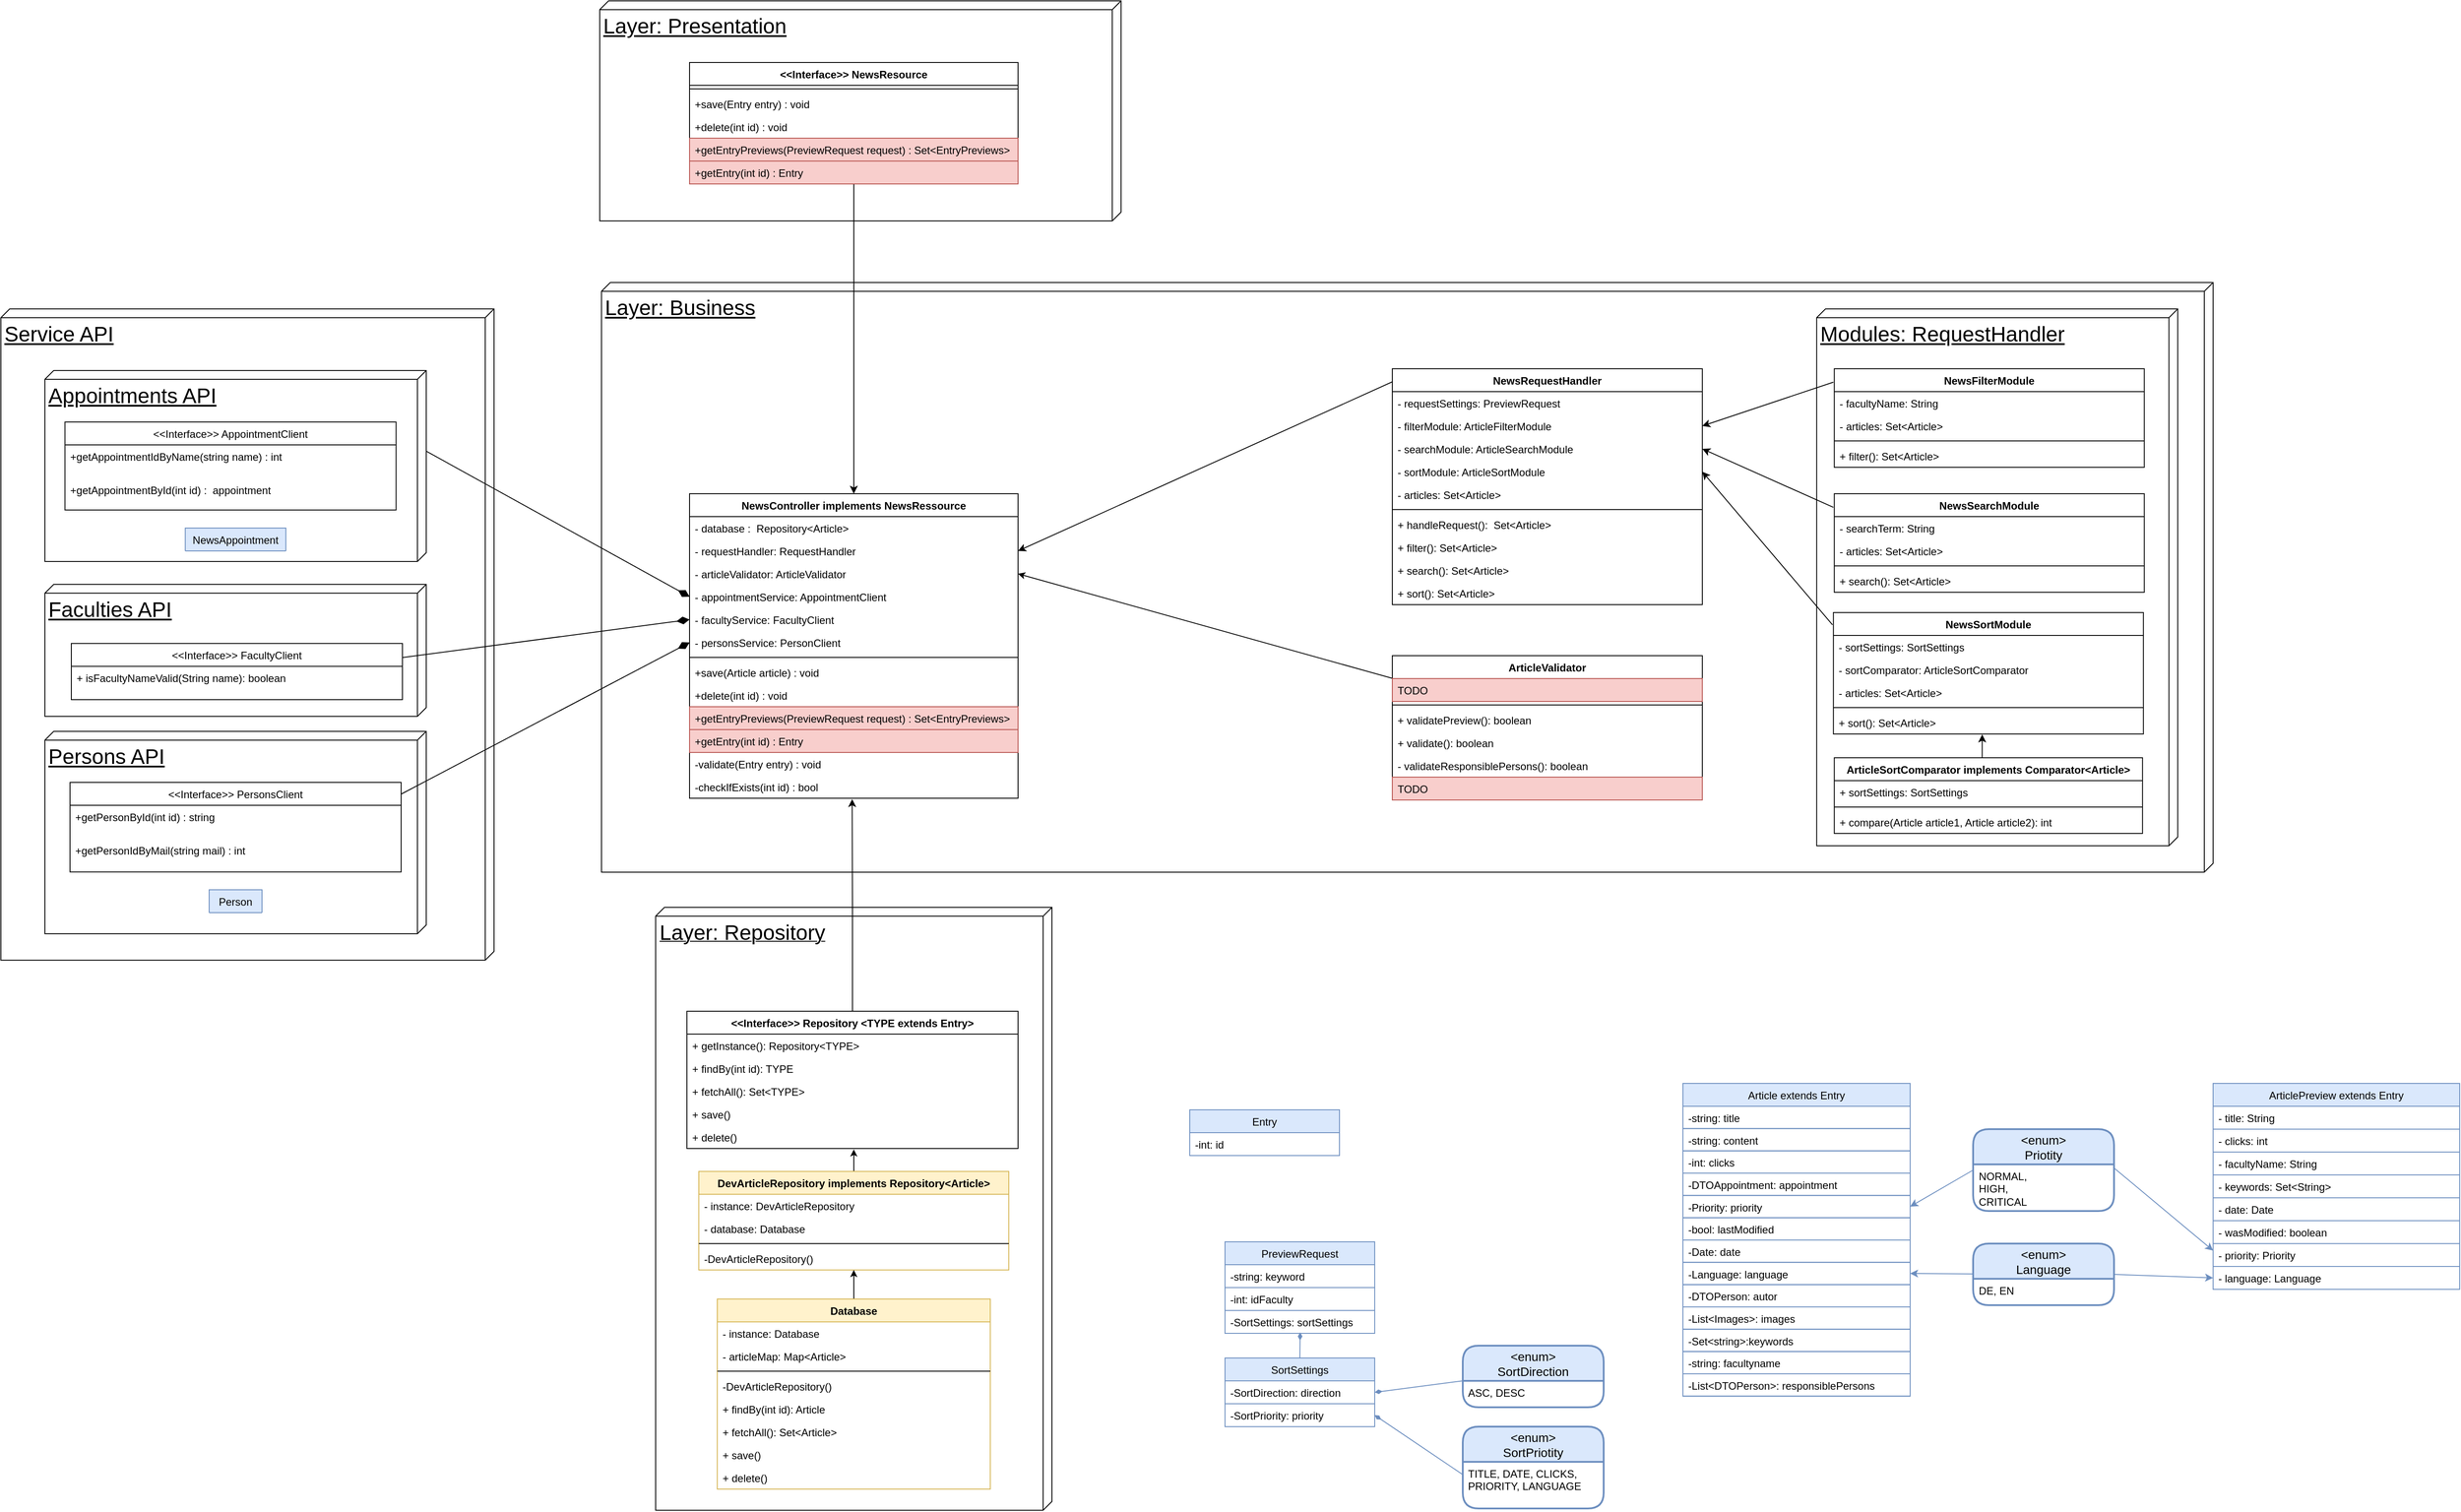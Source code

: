 <mxfile version="16.6.6" type="device"><diagram id="4ZTBU8Xy4oPqbYIfTG9_" name="Page-1"><mxGraphModel dx="3015" dy="2449" grid="1" gridSize="10" guides="1" tooltips="1" connect="1" arrows="1" fold="1" page="1" pageScale="1" pageWidth="827" pageHeight="1169" math="0" shadow="0"><root><mxCell id="0"/><mxCell id="1" parent="0"/><mxCell id="EDsBQn2kOR5PVdy3JiQ8-169" value="Service API" style="verticalAlign=top;align=left;spacingTop=8;spacingLeft=2;spacingRight=12;shape=cube;size=10;direction=south;fontStyle=4;html=1;fontSize=24;" parent="1" vertex="1"><mxGeometry x="-440" y="-300" width="560" height="740" as="geometry"/></mxCell><mxCell id="1_0QAsJrFnqsV4FdA4kH-129" value="Layer: Presentation" style="verticalAlign=top;align=left;spacingTop=8;spacingLeft=2;spacingRight=12;shape=cube;size=10;direction=south;fontStyle=4;html=1;fontSize=24;" parent="1" vertex="1"><mxGeometry x="240" y="-650" width="592" height="250" as="geometry"/></mxCell><mxCell id="1_0QAsJrFnqsV4FdA4kH-68" value="Layer: Business" style="verticalAlign=top;align=left;spacingTop=8;spacingLeft=2;spacingRight=12;shape=cube;size=10;direction=south;fontStyle=4;html=1;fontSize=24;" parent="1" vertex="1"><mxGeometry x="242" y="-330" width="1830" height="670" as="geometry"/></mxCell><mxCell id="1_0QAsJrFnqsV4FdA4kH-34" value="&lt;font style=&quot;font-size: 24px&quot;&gt;Layer: Repository&lt;/font&gt;" style="verticalAlign=top;align=left;spacingTop=8;spacingLeft=2;spacingRight=12;shape=cube;size=10;direction=south;fontStyle=4;html=1;" parent="1" vertex="1"><mxGeometry x="303.5" y="380" width="450" height="685" as="geometry"/></mxCell><mxCell id="EDsBQn2kOR5PVdy3JiQ8-28" style="edgeStyle=orthogonalEdgeStyle;rounded=0;orthogonalLoop=1;jettySize=auto;html=1;exitX=0.5;exitY=0;exitDx=0;exitDy=0;entryX=0.495;entryY=1.038;entryDx=0;entryDy=0;entryPerimeter=0;" parent="1" source="1_0QAsJrFnqsV4FdA4kH-2" target="1_0QAsJrFnqsV4FdA4kH-41" edge="1"><mxGeometry relative="1" as="geometry"/></mxCell><mxCell id="1_0QAsJrFnqsV4FdA4kH-2" value="&lt;&lt;Interface&gt;&gt; Repository &lt;TYPE extends Entry&gt;" style="swimlane;fontStyle=1;childLayout=stackLayout;horizontal=1;startSize=26;fillColor=none;horizontalStack=0;resizeParent=1;resizeParentMax=0;resizeLast=0;collapsible=1;marginBottom=0;" parent="1" vertex="1"><mxGeometry x="339" y="498" width="376" height="156" as="geometry"/></mxCell><mxCell id="1_0QAsJrFnqsV4FdA4kH-4" value="+ getInstance(): Repository&lt;TYPE&gt;" style="text;strokeColor=none;fillColor=none;align=left;verticalAlign=top;spacingLeft=4;spacingRight=4;overflow=hidden;rotatable=0;points=[[0,0.5],[1,0.5]];portConstraint=eastwest;" parent="1_0QAsJrFnqsV4FdA4kH-2" vertex="1"><mxGeometry y="26" width="376" height="26" as="geometry"/></mxCell><mxCell id="EDsBQn2kOR5PVdy3JiQ8-17" value="+ findBy(int id): TYPE" style="text;strokeColor=none;fillColor=none;align=left;verticalAlign=top;spacingLeft=4;spacingRight=4;overflow=hidden;rotatable=0;points=[[0,0.5],[1,0.5]];portConstraint=eastwest;" parent="1_0QAsJrFnqsV4FdA4kH-2" vertex="1"><mxGeometry y="52" width="376" height="26" as="geometry"/></mxCell><mxCell id="EDsBQn2kOR5PVdy3JiQ8-19" value="+ fetchAll(): Set&lt;TYPE&gt;" style="text;strokeColor=none;fillColor=none;align=left;verticalAlign=top;spacingLeft=4;spacingRight=4;overflow=hidden;rotatable=0;points=[[0,0.5],[1,0.5]];portConstraint=eastwest;" parent="1_0QAsJrFnqsV4FdA4kH-2" vertex="1"><mxGeometry y="78" width="376" height="26" as="geometry"/></mxCell><mxCell id="1_0QAsJrFnqsV4FdA4kH-9" value="+ save()" style="text;strokeColor=none;fillColor=none;align=left;verticalAlign=top;spacingLeft=4;spacingRight=4;overflow=hidden;rotatable=0;points=[[0,0.5],[1,0.5]];portConstraint=eastwest;" parent="1_0QAsJrFnqsV4FdA4kH-2" vertex="1"><mxGeometry y="104" width="376" height="26" as="geometry"/></mxCell><mxCell id="EDsBQn2kOR5PVdy3JiQ8-18" value="+ delete()" style="text;strokeColor=none;fillColor=none;align=left;verticalAlign=top;spacingLeft=4;spacingRight=4;overflow=hidden;rotatable=0;points=[[0,0.5],[1,0.5]];portConstraint=eastwest;" parent="1_0QAsJrFnqsV4FdA4kH-2" vertex="1"><mxGeometry y="130" width="376" height="26" as="geometry"/></mxCell><mxCell id="EDsBQn2kOR5PVdy3JiQ8-205" style="edgeStyle=none;rounded=0;orthogonalLoop=1;jettySize=auto;html=1;exitX=0.5;exitY=0;exitDx=0;exitDy=0;entryX=0.504;entryY=1.038;entryDx=0;entryDy=0;entryPerimeter=0;endArrow=classic;endFill=1;endSize=5;" parent="1" source="1_0QAsJrFnqsV4FdA4kH-10" target="EDsBQn2kOR5PVdy3JiQ8-18" edge="1"><mxGeometry relative="1" as="geometry"/></mxCell><mxCell id="1_0QAsJrFnqsV4FdA4kH-10" value="DevArticleRepository implements Repository&lt;Article&gt;" style="swimlane;fontStyle=1;align=center;verticalAlign=top;childLayout=stackLayout;horizontal=1;startSize=26;horizontalStack=0;resizeParent=1;resizeParentMax=0;resizeLast=0;collapsible=1;marginBottom=0;fillColor=#fff2cc;strokeColor=#d6b656;" parent="1" vertex="1"><mxGeometry x="352.5" y="680" width="352" height="112" as="geometry"><mxRectangle x="352.5" y="680" width="320" height="26" as="alternateBounds"/></mxGeometry></mxCell><mxCell id="1_0QAsJrFnqsV4FdA4kH-15" value="- instance: DevArticleRepository   " style="text;strokeColor=none;fillColor=none;align=left;verticalAlign=top;spacingLeft=4;spacingRight=4;overflow=hidden;rotatable=0;points=[[0,0.5],[1,0.5]];portConstraint=eastwest;" parent="1_0QAsJrFnqsV4FdA4kH-10" vertex="1"><mxGeometry y="26" width="352" height="26" as="geometry"/></mxCell><mxCell id="1_0QAsJrFnqsV4FdA4kH-11" value="- database: Database" style="text;strokeColor=none;fillColor=none;align=left;verticalAlign=top;spacingLeft=4;spacingRight=4;overflow=hidden;rotatable=0;points=[[0,0.5],[1,0.5]];portConstraint=eastwest;" parent="1_0QAsJrFnqsV4FdA4kH-10" vertex="1"><mxGeometry y="52" width="352" height="26" as="geometry"/></mxCell><mxCell id="1_0QAsJrFnqsV4FdA4kH-12" value="" style="line;strokeWidth=1;fillColor=none;align=left;verticalAlign=middle;spacingTop=-1;spacingLeft=3;spacingRight=3;rotatable=0;labelPosition=right;points=[];portConstraint=eastwest;" parent="1_0QAsJrFnqsV4FdA4kH-10" vertex="1"><mxGeometry y="78" width="352" height="8" as="geometry"/></mxCell><mxCell id="1_0QAsJrFnqsV4FdA4kH-13" value="-DevArticleRepository()" style="text;strokeColor=none;fillColor=none;align=left;verticalAlign=top;spacingLeft=4;spacingRight=4;overflow=hidden;rotatable=0;points=[[0,0.5],[1,0.5]];portConstraint=eastwest;" parent="1_0QAsJrFnqsV4FdA4kH-10" vertex="1"><mxGeometry y="86" width="352" height="26" as="geometry"/></mxCell><mxCell id="1_0QAsJrFnqsV4FdA4kH-30" value="NewsController implements NewsRessource" style="swimlane;fontStyle=1;align=center;verticalAlign=top;childLayout=stackLayout;horizontal=1;startSize=26;horizontalStack=0;resizeParent=1;resizeParentMax=0;resizeLast=0;collapsible=1;marginBottom=0;" parent="1" vertex="1"><mxGeometry x="342" y="-90" width="373" height="346" as="geometry"/></mxCell><mxCell id="1_0QAsJrFnqsV4FdA4kH-31" value="- database :  Repository&lt;Article&gt;" style="text;strokeColor=none;fillColor=none;align=left;verticalAlign=top;spacingLeft=4;spacingRight=4;overflow=hidden;rotatable=0;points=[[0,0.5],[1,0.5]];portConstraint=eastwest;" parent="1_0QAsJrFnqsV4FdA4kH-30" vertex="1"><mxGeometry y="26" width="373" height="26" as="geometry"/></mxCell><mxCell id="EDsBQn2kOR5PVdy3JiQ8-111" value="- requestHandler: RequestHandler" style="text;strokeColor=none;fillColor=none;align=left;verticalAlign=top;spacingLeft=4;spacingRight=4;overflow=hidden;rotatable=0;points=[[0,0.5],[1,0.5]];portConstraint=eastwest;" parent="1_0QAsJrFnqsV4FdA4kH-30" vertex="1"><mxGeometry y="52" width="373" height="26" as="geometry"/></mxCell><mxCell id="EDsBQn2kOR5PVdy3JiQ8-207" value="- articleValidator: ArticleValidator" style="text;strokeColor=none;fillColor=none;align=left;verticalAlign=top;spacingLeft=4;spacingRight=4;overflow=hidden;rotatable=0;points=[[0,0.5],[1,0.5]];portConstraint=eastwest;" parent="1_0QAsJrFnqsV4FdA4kH-30" vertex="1"><mxGeometry y="78" width="373" height="26" as="geometry"/></mxCell><mxCell id="3g1zCIiKMx2jjxi3jQQK-9" value="- appointmentService: AppointmentClient" style="text;strokeColor=none;fillColor=none;align=left;verticalAlign=top;spacingLeft=4;spacingRight=4;overflow=hidden;rotatable=0;points=[[0,0.5],[1,0.5]];portConstraint=eastwest;" parent="1_0QAsJrFnqsV4FdA4kH-30" vertex="1"><mxGeometry y="104" width="373" height="26" as="geometry"/></mxCell><mxCell id="1_0QAsJrFnqsV4FdA4kH-36" value="- facultyService: FacultyClient" style="text;strokeColor=none;fillColor=none;align=left;verticalAlign=top;spacingLeft=4;spacingRight=4;overflow=hidden;rotatable=0;points=[[0,0.5],[1,0.5]];portConstraint=eastwest;" parent="1_0QAsJrFnqsV4FdA4kH-30" vertex="1"><mxGeometry y="130" width="373" height="26" as="geometry"/></mxCell><mxCell id="1_0QAsJrFnqsV4FdA4kH-35" value="- personsService: PersonClient" style="text;strokeColor=none;fillColor=none;align=left;verticalAlign=top;spacingLeft=4;spacingRight=4;overflow=hidden;rotatable=0;points=[[0,0.5],[1,0.5]];portConstraint=eastwest;" parent="1_0QAsJrFnqsV4FdA4kH-30" vertex="1"><mxGeometry y="156" width="373" height="26" as="geometry"/></mxCell><mxCell id="1_0QAsJrFnqsV4FdA4kH-32" value="" style="line;strokeWidth=1;fillColor=none;align=left;verticalAlign=middle;spacingTop=-1;spacingLeft=3;spacingRight=3;rotatable=0;labelPosition=right;points=[];portConstraint=eastwest;" parent="1_0QAsJrFnqsV4FdA4kH-30" vertex="1"><mxGeometry y="182" width="373" height="8" as="geometry"/></mxCell><mxCell id="1_0QAsJrFnqsV4FdA4kH-33" value="+save(Article article) : void" style="text;strokeColor=none;fillColor=none;align=left;verticalAlign=top;spacingLeft=4;spacingRight=4;overflow=hidden;rotatable=0;points=[[0,0.5],[1,0.5]];portConstraint=eastwest;" parent="1_0QAsJrFnqsV4FdA4kH-30" vertex="1"><mxGeometry y="190" width="373" height="26" as="geometry"/></mxCell><mxCell id="1_0QAsJrFnqsV4FdA4kH-37" value="+delete(int id) : void" style="text;strokeColor=none;fillColor=none;align=left;verticalAlign=top;spacingLeft=4;spacingRight=4;overflow=hidden;rotatable=0;points=[[0,0.5],[1,0.5]];portConstraint=eastwest;" parent="1_0QAsJrFnqsV4FdA4kH-30" vertex="1"><mxGeometry y="216" width="373" height="26" as="geometry"/></mxCell><mxCell id="1_0QAsJrFnqsV4FdA4kH-38" value="+getEntryPreviews(PreviewRequest request) : Set&lt;EntryPreviews&gt;" style="text;strokeColor=#b85450;fillColor=#f8cecc;align=left;verticalAlign=top;spacingLeft=4;spacingRight=4;overflow=hidden;rotatable=0;points=[[0,0.5],[1,0.5]];portConstraint=eastwest;labelBackgroundColor=none;" parent="1_0QAsJrFnqsV4FdA4kH-30" vertex="1"><mxGeometry y="242" width="373" height="26" as="geometry"/></mxCell><mxCell id="1_0QAsJrFnqsV4FdA4kH-39" value="+getEntry(int id) : Entry" style="text;strokeColor=#b85450;fillColor=#f8cecc;align=left;verticalAlign=top;spacingLeft=4;spacingRight=4;overflow=hidden;rotatable=0;points=[[0,0.5],[1,0.5]];portConstraint=eastwest;labelBackgroundColor=none;" parent="1_0QAsJrFnqsV4FdA4kH-30" vertex="1"><mxGeometry y="268" width="373" height="26" as="geometry"/></mxCell><mxCell id="1_0QAsJrFnqsV4FdA4kH-40" value="-validate(Entry entry) : void" style="text;strokeColor=none;fillColor=none;align=left;verticalAlign=top;spacingLeft=4;spacingRight=4;overflow=hidden;rotatable=0;points=[[0,0.5],[1,0.5]];portConstraint=eastwest;" parent="1_0QAsJrFnqsV4FdA4kH-30" vertex="1"><mxGeometry y="294" width="373" height="26" as="geometry"/></mxCell><mxCell id="1_0QAsJrFnqsV4FdA4kH-41" value="-checkIfExists(int id) : bool" style="text;strokeColor=none;fillColor=none;align=left;verticalAlign=top;spacingLeft=4;spacingRight=4;overflow=hidden;rotatable=0;points=[[0,0.5],[1,0.5]];portConstraint=eastwest;" parent="1_0QAsJrFnqsV4FdA4kH-30" vertex="1"><mxGeometry y="320" width="373" height="26" as="geometry"/></mxCell><mxCell id="1_0QAsJrFnqsV4FdA4kH-130" style="edgeStyle=orthogonalEdgeStyle;rounded=0;orthogonalLoop=1;jettySize=auto;html=1;exitX=0.5;exitY=1;exitDx=0;exitDy=0;entryX=0.5;entryY=0;entryDx=0;entryDy=0;fontSize=12;" parent="1" source="1_0QAsJrFnqsV4FdA4kH-118" target="1_0QAsJrFnqsV4FdA4kH-30" edge="1"><mxGeometry relative="1" as="geometry"/></mxCell><mxCell id="1_0QAsJrFnqsV4FdA4kH-118" value="&lt;&lt;Interface&gt;&gt; NewsResource" style="swimlane;fontStyle=1;align=center;verticalAlign=top;childLayout=stackLayout;horizontal=1;startSize=26;horizontalStack=0;resizeParent=1;resizeParentMax=0;resizeLast=0;collapsible=1;marginBottom=0;" parent="1" vertex="1"><mxGeometry x="342" y="-580" width="373" height="138" as="geometry"/></mxCell><mxCell id="1_0QAsJrFnqsV4FdA4kH-122" value="" style="line;strokeWidth=1;fillColor=none;align=left;verticalAlign=middle;spacingTop=-1;spacingLeft=3;spacingRight=3;rotatable=0;labelPosition=right;points=[];portConstraint=eastwest;" parent="1_0QAsJrFnqsV4FdA4kH-118" vertex="1"><mxGeometry y="26" width="373" height="8" as="geometry"/></mxCell><mxCell id="1_0QAsJrFnqsV4FdA4kH-123" value="+save(Entry entry) : void" style="text;strokeColor=none;fillColor=none;align=left;verticalAlign=top;spacingLeft=4;spacingRight=4;overflow=hidden;rotatable=0;points=[[0,0.5],[1,0.5]];portConstraint=eastwest;" parent="1_0QAsJrFnqsV4FdA4kH-118" vertex="1"><mxGeometry y="34" width="373" height="26" as="geometry"/></mxCell><mxCell id="1_0QAsJrFnqsV4FdA4kH-124" value="+delete(int id) : void" style="text;strokeColor=none;fillColor=none;align=left;verticalAlign=top;spacingLeft=4;spacingRight=4;overflow=hidden;rotatable=0;points=[[0,0.5],[1,0.5]];portConstraint=eastwest;" parent="1_0QAsJrFnqsV4FdA4kH-118" vertex="1"><mxGeometry y="60" width="373" height="26" as="geometry"/></mxCell><mxCell id="1_0QAsJrFnqsV4FdA4kH-125" value="+getEntryPreviews(PreviewRequest request) : Set&lt;EntryPreviews&gt;" style="text;strokeColor=#b85450;fillColor=#f8cecc;align=left;verticalAlign=top;spacingLeft=4;spacingRight=4;overflow=hidden;rotatable=0;points=[[0,0.5],[1,0.5]];portConstraint=eastwest;" parent="1_0QAsJrFnqsV4FdA4kH-118" vertex="1"><mxGeometry y="86" width="373" height="26" as="geometry"/></mxCell><mxCell id="1_0QAsJrFnqsV4FdA4kH-126" value="+getEntry(int id) : Entry" style="text;strokeColor=#b85450;fillColor=#f8cecc;align=left;verticalAlign=top;spacingLeft=4;spacingRight=4;overflow=hidden;rotatable=0;points=[[0,0.5],[1,0.5]];portConstraint=eastwest;" parent="1_0QAsJrFnqsV4FdA4kH-118" vertex="1"><mxGeometry y="112" width="373" height="26" as="geometry"/></mxCell><mxCell id="EDsBQn2kOR5PVdy3JiQ8-204" style="edgeStyle=none;rounded=0;orthogonalLoop=1;jettySize=auto;html=1;exitX=0.5;exitY=0;exitDx=0;exitDy=0;endArrow=classic;endFill=1;endSize=5;" parent="1" source="EDsBQn2kOR5PVdy3JiQ8-2" target="1_0QAsJrFnqsV4FdA4kH-13" edge="1"><mxGeometry relative="1" as="geometry"/></mxCell><mxCell id="EDsBQn2kOR5PVdy3JiQ8-2" value="Database" style="swimlane;fontStyle=1;align=center;verticalAlign=top;childLayout=stackLayout;horizontal=1;startSize=26;horizontalStack=0;resizeParent=1;resizeParentMax=0;resizeLast=0;collapsible=1;marginBottom=0;fillColor=#fff2cc;strokeColor=#d6b656;" parent="1" vertex="1"><mxGeometry x="373.5" y="825" width="310" height="216" as="geometry"><mxRectangle x="373.5" y="825" width="80" height="26" as="alternateBounds"/></mxGeometry></mxCell><mxCell id="EDsBQn2kOR5PVdy3JiQ8-3" value="- instance: Database" style="text;strokeColor=none;fillColor=none;align=left;verticalAlign=top;spacingLeft=4;spacingRight=4;overflow=hidden;rotatable=0;points=[[0,0.5],[1,0.5]];portConstraint=eastwest;" parent="EDsBQn2kOR5PVdy3JiQ8-2" vertex="1"><mxGeometry y="26" width="310" height="26" as="geometry"/></mxCell><mxCell id="EDsBQn2kOR5PVdy3JiQ8-4" value="- articleMap: Map&lt;Article&gt;" style="text;strokeColor=none;fillColor=none;align=left;verticalAlign=top;spacingLeft=4;spacingRight=4;overflow=hidden;rotatable=0;points=[[0,0.5],[1,0.5]];portConstraint=eastwest;" parent="EDsBQn2kOR5PVdy3JiQ8-2" vertex="1"><mxGeometry y="52" width="310" height="26" as="geometry"/></mxCell><mxCell id="EDsBQn2kOR5PVdy3JiQ8-5" value="" style="line;strokeWidth=1;fillColor=none;align=left;verticalAlign=middle;spacingTop=-1;spacingLeft=3;spacingRight=3;rotatable=0;labelPosition=right;points=[];portConstraint=eastwest;" parent="EDsBQn2kOR5PVdy3JiQ8-2" vertex="1"><mxGeometry y="78" width="310" height="8" as="geometry"/></mxCell><mxCell id="EDsBQn2kOR5PVdy3JiQ8-9" value="-DevArticleRepository()" style="text;strokeColor=none;fillColor=none;align=left;verticalAlign=top;spacingLeft=4;spacingRight=4;overflow=hidden;rotatable=0;points=[[0,0.5],[1,0.5]];portConstraint=eastwest;" parent="EDsBQn2kOR5PVdy3JiQ8-2" vertex="1"><mxGeometry y="86" width="310" height="26" as="geometry"/></mxCell><mxCell id="EDsBQn2kOR5PVdy3JiQ8-11" value="+ findBy(int id): Article" style="text;strokeColor=none;fillColor=none;align=left;verticalAlign=top;spacingLeft=4;spacingRight=4;overflow=hidden;rotatable=0;points=[[0,0.5],[1,0.5]];portConstraint=eastwest;" parent="EDsBQn2kOR5PVdy3JiQ8-2" vertex="1"><mxGeometry y="112" width="310" height="26" as="geometry"/></mxCell><mxCell id="EDsBQn2kOR5PVdy3JiQ8-15" value="+ fetchAll(): Set&lt;Article&gt;" style="text;strokeColor=none;fillColor=none;align=left;verticalAlign=top;spacingLeft=4;spacingRight=4;overflow=hidden;rotatable=0;points=[[0,0.5],[1,0.5]];portConstraint=eastwest;" parent="EDsBQn2kOR5PVdy3JiQ8-2" vertex="1"><mxGeometry y="138" width="310" height="26" as="geometry"/></mxCell><mxCell id="EDsBQn2kOR5PVdy3JiQ8-6" value="+ save()" style="text;strokeColor=none;fillColor=none;align=left;verticalAlign=top;spacingLeft=4;spacingRight=4;overflow=hidden;rotatable=0;points=[[0,0.5],[1,0.5]];portConstraint=eastwest;" parent="EDsBQn2kOR5PVdy3JiQ8-2" vertex="1"><mxGeometry y="164" width="310" height="26" as="geometry"/></mxCell><mxCell id="EDsBQn2kOR5PVdy3JiQ8-10" value="+ delete()" style="text;strokeColor=none;fillColor=none;align=left;verticalAlign=top;spacingLeft=4;spacingRight=4;overflow=hidden;rotatable=0;points=[[0,0.5],[1,0.5]];portConstraint=eastwest;" parent="EDsBQn2kOR5PVdy3JiQ8-2" vertex="1"><mxGeometry y="190" width="310" height="26" as="geometry"/></mxCell><mxCell id="EDsBQn2kOR5PVdy3JiQ8-30" value="Modules: RequestHandler" style="verticalAlign=top;align=left;spacingTop=8;spacingLeft=2;spacingRight=12;shape=cube;size=10;direction=south;fontStyle=4;html=1;fontSize=24;" parent="1" vertex="1"><mxGeometry x="1621.86" y="-300" width="410" height="610" as="geometry"/></mxCell><mxCell id="EDsBQn2kOR5PVdy3JiQ8-37" value="Entry" style="swimlane;fontStyle=0;childLayout=stackLayout;horizontal=1;startSize=26;fillColor=#dae8fc;horizontalStack=0;resizeParent=1;resizeParentMax=0;resizeLast=0;collapsible=1;marginBottom=0;fontSize=12;container=0;strokeColor=#6c8ebf;" parent="1" vertex="1"><mxGeometry x="910" y="610" width="170" height="52" as="geometry"/></mxCell><mxCell id="EDsBQn2kOR5PVdy3JiQ8-39" value="-int: id" style="text;strokeColor=none;fillColor=none;align=left;verticalAlign=top;spacingLeft=4;spacingRight=4;overflow=hidden;rotatable=0;points=[[0,0.5],[1,0.5]];portConstraint=eastwest;" parent="EDsBQn2kOR5PVdy3JiQ8-37" vertex="1"><mxGeometry y="26" width="170" height="26" as="geometry"/></mxCell><mxCell id="EDsBQn2kOR5PVdy3JiQ8-58" style="edgeStyle=orthogonalEdgeStyle;rounded=0;orthogonalLoop=1;jettySize=auto;html=1;exitX=0.5;exitY=0;exitDx=0;exitDy=0;entryX=0.502;entryY=0.962;entryDx=0;entryDy=0;entryPerimeter=0;endArrow=diamondThin;endFill=1;fillColor=#dae8fc;strokeColor=#6c8ebf;" parent="1" source="EDsBQn2kOR5PVdy3JiQ8-42" target="EDsBQn2kOR5PVdy3JiQ8-54" edge="1"><mxGeometry relative="1" as="geometry"/></mxCell><mxCell id="EDsBQn2kOR5PVdy3JiQ8-42" value="SortSettings" style="swimlane;fontStyle=0;childLayout=stackLayout;horizontal=1;startSize=26;fillColor=#dae8fc;horizontalStack=0;resizeParent=1;resizeParentMax=0;resizeLast=0;collapsible=1;marginBottom=0;fontSize=12;strokeColor=#6c8ebf;" parent="1" vertex="1"><mxGeometry x="950.0" y="892" width="170" height="78" as="geometry"/></mxCell><mxCell id="EDsBQn2kOR5PVdy3JiQ8-43" value="-SortDirection: direction" style="text;strokeColor=#6c8ebf;fillColor=none;align=left;verticalAlign=top;spacingLeft=4;spacingRight=4;overflow=hidden;rotatable=0;points=[[0,0.5],[1,0.5]];portConstraint=eastwest;fontSize=12;" parent="EDsBQn2kOR5PVdy3JiQ8-42" vertex="1"><mxGeometry y="26" width="170" height="26" as="geometry"/></mxCell><mxCell id="EDsBQn2kOR5PVdy3JiQ8-44" value="-SortPriority: priority" style="text;strokeColor=#6c8ebf;fillColor=none;align=left;verticalAlign=top;spacingLeft=4;spacingRight=4;overflow=hidden;rotatable=0;points=[[0,0.5],[1,0.5]];portConstraint=eastwest;fontSize=12;" parent="EDsBQn2kOR5PVdy3JiQ8-42" vertex="1"><mxGeometry y="52" width="170" height="26" as="geometry"/></mxCell><mxCell id="EDsBQn2kOR5PVdy3JiQ8-45" value="&lt;enum&gt;&#10;SortPriotity" style="swimlane;childLayout=stackLayout;horizontal=1;startSize=40;horizontalStack=0;rounded=1;fontSize=14;fontStyle=0;strokeWidth=2;resizeParent=0;resizeLast=1;shadow=0;dashed=0;align=center;fillColor=#dae8fc;strokeColor=#6c8ebf;" parent="1" vertex="1"><mxGeometry x="1220" y="970" width="160" height="93" as="geometry"/></mxCell><mxCell id="EDsBQn2kOR5PVdy3JiQ8-122" value="TITLE, DATE, CLICKS,&amp;nbsp;&lt;br&gt;PRIORITY, LANGUAGE" style="text;strokeColor=none;fillColor=none;align=left;verticalAlign=top;spacingLeft=4;spacingRight=4;overflow=hidden;rotatable=0;points=[[0,0.5],[1,0.5]];portConstraint=eastwest;html=1;" parent="EDsBQn2kOR5PVdy3JiQ8-45" vertex="1"><mxGeometry y="40" width="160" height="53" as="geometry"/></mxCell><mxCell id="EDsBQn2kOR5PVdy3JiQ8-47" value="&lt;enum&gt;&#10;SortDirection" style="swimlane;childLayout=stackLayout;horizontal=1;startSize=40;horizontalStack=0;rounded=1;fontSize=14;fontStyle=0;strokeWidth=2;resizeParent=0;resizeLast=1;shadow=0;dashed=0;align=center;fillColor=#dae8fc;strokeColor=#6c8ebf;" parent="1" vertex="1"><mxGeometry x="1220" y="878" width="160" height="70" as="geometry"/></mxCell><mxCell id="EDsBQn2kOR5PVdy3JiQ8-120" value="ASC, DESC" style="text;strokeColor=none;fillColor=none;align=left;verticalAlign=top;spacingLeft=4;spacingRight=4;overflow=hidden;rotatable=0;points=[[0,0.5],[1,0.5]];portConstraint=eastwest;" parent="EDsBQn2kOR5PVdy3JiQ8-47" vertex="1"><mxGeometry y="40" width="160" height="30" as="geometry"/></mxCell><mxCell id="EDsBQn2kOR5PVdy3JiQ8-51" value="PreviewRequest" style="swimlane;fontStyle=0;childLayout=stackLayout;horizontal=1;startSize=26;fillColor=#dae8fc;horizontalStack=0;resizeParent=1;resizeParentMax=0;resizeLast=0;collapsible=1;marginBottom=0;fontSize=12;strokeColor=#6c8ebf;" parent="1" vertex="1"><mxGeometry x="950.0" y="760" width="170" height="104" as="geometry"/></mxCell><mxCell id="EDsBQn2kOR5PVdy3JiQ8-52" value="-string: keyword" style="text;strokeColor=#6c8ebf;fillColor=none;align=left;verticalAlign=top;spacingLeft=4;spacingRight=4;overflow=hidden;rotatable=0;points=[[0,0.5],[1,0.5]];portConstraint=eastwest;fontSize=12;" parent="EDsBQn2kOR5PVdy3JiQ8-51" vertex="1"><mxGeometry y="26" width="170" height="26" as="geometry"/></mxCell><mxCell id="EDsBQn2kOR5PVdy3JiQ8-53" value="-int: idFaculty" style="text;strokeColor=#6c8ebf;fillColor=none;align=left;verticalAlign=top;spacingLeft=4;spacingRight=4;overflow=hidden;rotatable=0;points=[[0,0.5],[1,0.5]];portConstraint=eastwest;fontSize=12;" parent="EDsBQn2kOR5PVdy3JiQ8-51" vertex="1"><mxGeometry y="52" width="170" height="26" as="geometry"/></mxCell><mxCell id="EDsBQn2kOR5PVdy3JiQ8-54" value="-SortSettings: sortSettings" style="text;strokeColor=#6c8ebf;fillColor=none;align=left;verticalAlign=top;spacingLeft=4;spacingRight=4;overflow=hidden;rotatable=0;points=[[0,0.5],[1,0.5]];portConstraint=eastwest;fontSize=12;" parent="EDsBQn2kOR5PVdy3JiQ8-51" vertex="1"><mxGeometry y="78" width="170" height="26" as="geometry"/></mxCell><mxCell id="EDsBQn2kOR5PVdy3JiQ8-56" style="rounded=0;orthogonalLoop=1;jettySize=auto;html=1;exitX=0;exitY=0;exitDx=0;exitDy=0;entryX=1;entryY=0.5;entryDx=0;entryDy=0;endArrow=diamondThin;endFill=1;fillColor=#dae8fc;strokeColor=#6c8ebf;" parent="1" target="EDsBQn2kOR5PVdy3JiQ8-43" edge="1"><mxGeometry relative="1" as="geometry"><mxPoint x="1220" y="918" as="sourcePoint"/></mxGeometry></mxCell><mxCell id="EDsBQn2kOR5PVdy3JiQ8-57" style="rounded=0;orthogonalLoop=1;jettySize=auto;html=1;exitX=0;exitY=0.5;exitDx=0;exitDy=0;entryX=1;entryY=0.5;entryDx=0;entryDy=0;endArrow=diamondThin;endFill=1;fillColor=#dae8fc;strokeColor=#6c8ebf;" parent="1" target="EDsBQn2kOR5PVdy3JiQ8-44" edge="1"><mxGeometry relative="1" as="geometry"><mxPoint x="1220" y="1024.5" as="sourcePoint"/></mxGeometry></mxCell><mxCell id="EDsBQn2kOR5PVdy3JiQ8-108" style="rounded=0;orthogonalLoop=1;jettySize=auto;html=1;entryX=1;entryY=0.5;entryDx=0;entryDy=0;endArrow=classic;endFill=1;exitX=-0.003;exitY=0.136;exitDx=0;exitDy=0;exitPerimeter=0;" parent="1" source="EDsBQn2kOR5PVdy3JiQ8-74" target="EDsBQn2kOR5PVdy3JiQ8-99" edge="1"><mxGeometry relative="1" as="geometry"/></mxCell><mxCell id="EDsBQn2kOR5PVdy3JiQ8-74" value="NewsFilterModule" style="swimlane;fontStyle=1;align=center;verticalAlign=top;childLayout=stackLayout;horizontal=1;startSize=26;horizontalStack=0;resizeParent=1;resizeParentMax=0;resizeLast=0;collapsible=1;marginBottom=0;" parent="1" vertex="1"><mxGeometry x="1641.86" y="-232" width="352" height="112" as="geometry"/></mxCell><mxCell id="EDsBQn2kOR5PVdy3JiQ8-76" value="- facultyName: String" style="text;strokeColor=none;fillColor=none;align=left;verticalAlign=top;spacingLeft=4;spacingRight=4;overflow=hidden;rotatable=0;points=[[0,0.5],[1,0.5]];portConstraint=eastwest;" parent="EDsBQn2kOR5PVdy3JiQ8-74" vertex="1"><mxGeometry y="26" width="352" height="26" as="geometry"/></mxCell><mxCell id="EDsBQn2kOR5PVdy3JiQ8-75" value="- articles: Set&lt;Article&gt;" style="text;strokeColor=none;fillColor=none;align=left;verticalAlign=top;spacingLeft=4;spacingRight=4;overflow=hidden;rotatable=0;points=[[0,0.5],[1,0.5]];portConstraint=eastwest;" parent="EDsBQn2kOR5PVdy3JiQ8-74" vertex="1"><mxGeometry y="52" width="352" height="26" as="geometry"/></mxCell><mxCell id="EDsBQn2kOR5PVdy3JiQ8-77" value="" style="line;strokeWidth=1;fillColor=none;align=left;verticalAlign=middle;spacingTop=-1;spacingLeft=3;spacingRight=3;rotatable=0;labelPosition=right;points=[];portConstraint=eastwest;" parent="EDsBQn2kOR5PVdy3JiQ8-74" vertex="1"><mxGeometry y="78" width="352" height="8" as="geometry"/></mxCell><mxCell id="EDsBQn2kOR5PVdy3JiQ8-78" value="+ filter(): Set&lt;Article&gt;" style="text;strokeColor=none;fillColor=none;align=left;verticalAlign=top;spacingLeft=4;spacingRight=4;overflow=hidden;rotatable=0;points=[[0,0.5],[1,0.5]];portConstraint=eastwest;" parent="EDsBQn2kOR5PVdy3JiQ8-74" vertex="1"><mxGeometry y="86" width="352" height="26" as="geometry"/></mxCell><mxCell id="EDsBQn2kOR5PVdy3JiQ8-79" value="NewsSearchModule" style="swimlane;fontStyle=1;align=center;verticalAlign=top;childLayout=stackLayout;horizontal=1;startSize=26;horizontalStack=0;resizeParent=1;resizeParentMax=0;resizeLast=0;collapsible=1;marginBottom=0;" parent="1" vertex="1"><mxGeometry x="1641.86" y="-90" width="352" height="112" as="geometry"/></mxCell><mxCell id="EDsBQn2kOR5PVdy3JiQ8-80" value="- searchTerm: String" style="text;strokeColor=none;fillColor=none;align=left;verticalAlign=top;spacingLeft=4;spacingRight=4;overflow=hidden;rotatable=0;points=[[0,0.5],[1,0.5]];portConstraint=eastwest;" parent="EDsBQn2kOR5PVdy3JiQ8-79" vertex="1"><mxGeometry y="26" width="352" height="26" as="geometry"/></mxCell><mxCell id="EDsBQn2kOR5PVdy3JiQ8-81" value="- articles: Set&lt;Article&gt;" style="text;strokeColor=none;fillColor=none;align=left;verticalAlign=top;spacingLeft=4;spacingRight=4;overflow=hidden;rotatable=0;points=[[0,0.5],[1,0.5]];portConstraint=eastwest;" parent="EDsBQn2kOR5PVdy3JiQ8-79" vertex="1"><mxGeometry y="52" width="352" height="26" as="geometry"/></mxCell><mxCell id="EDsBQn2kOR5PVdy3JiQ8-82" value="" style="line;strokeWidth=1;fillColor=none;align=left;verticalAlign=middle;spacingTop=-1;spacingLeft=3;spacingRight=3;rotatable=0;labelPosition=right;points=[];portConstraint=eastwest;" parent="EDsBQn2kOR5PVdy3JiQ8-79" vertex="1"><mxGeometry y="78" width="352" height="8" as="geometry"/></mxCell><mxCell id="EDsBQn2kOR5PVdy3JiQ8-83" value="+ search(): Set&lt;Article&gt;" style="text;strokeColor=none;fillColor=none;align=left;verticalAlign=top;spacingLeft=4;spacingRight=4;overflow=hidden;rotatable=0;points=[[0,0.5],[1,0.5]];portConstraint=eastwest;" parent="EDsBQn2kOR5PVdy3JiQ8-79" vertex="1"><mxGeometry y="86" width="352" height="26" as="geometry"/></mxCell><mxCell id="EDsBQn2kOR5PVdy3JiQ8-110" style="rounded=0;orthogonalLoop=1;jettySize=auto;html=1;entryX=1;entryY=0.5;entryDx=0;entryDy=0;endArrow=classic;endFill=1;exitX=-0.003;exitY=0.101;exitDx=0;exitDy=0;exitPerimeter=0;" parent="1" source="EDsBQn2kOR5PVdy3JiQ8-84" target="EDsBQn2kOR5PVdy3JiQ8-106" edge="1"><mxGeometry relative="1" as="geometry"/></mxCell><mxCell id="EDsBQn2kOR5PVdy3JiQ8-84" value="NewsSortModule" style="swimlane;fontStyle=1;align=center;verticalAlign=top;childLayout=stackLayout;horizontal=1;startSize=26;horizontalStack=0;resizeParent=1;resizeParentMax=0;resizeLast=0;collapsible=1;marginBottom=0;" parent="1" vertex="1"><mxGeometry x="1640.86" y="45" width="352" height="138" as="geometry"/></mxCell><mxCell id="EDsBQn2kOR5PVdy3JiQ8-85" value="- sortSettings: SortSettings" style="text;strokeColor=none;fillColor=none;align=left;verticalAlign=top;spacingLeft=4;spacingRight=4;overflow=hidden;rotatable=0;points=[[0,0.5],[1,0.5]];portConstraint=eastwest;" parent="EDsBQn2kOR5PVdy3JiQ8-84" vertex="1"><mxGeometry y="26" width="352" height="26" as="geometry"/></mxCell><mxCell id="EDsBQn2kOR5PVdy3JiQ8-97" value="- sortComparator: ArticleSortComparator" style="text;strokeColor=none;fillColor=none;align=left;verticalAlign=top;spacingLeft=4;spacingRight=4;overflow=hidden;rotatable=0;points=[[0,0.5],[1,0.5]];portConstraint=eastwest;" parent="EDsBQn2kOR5PVdy3JiQ8-84" vertex="1"><mxGeometry y="52" width="352" height="26" as="geometry"/></mxCell><mxCell id="EDsBQn2kOR5PVdy3JiQ8-86" value="- articles: Set&lt;Article&gt;" style="text;strokeColor=none;fillColor=none;align=left;verticalAlign=top;spacingLeft=4;spacingRight=4;overflow=hidden;rotatable=0;points=[[0,0.5],[1,0.5]];portConstraint=eastwest;" parent="EDsBQn2kOR5PVdy3JiQ8-84" vertex="1"><mxGeometry y="78" width="352" height="26" as="geometry"/></mxCell><mxCell id="EDsBQn2kOR5PVdy3JiQ8-87" value="" style="line;strokeWidth=1;fillColor=none;align=left;verticalAlign=middle;spacingTop=-1;spacingLeft=3;spacingRight=3;rotatable=0;labelPosition=right;points=[];portConstraint=eastwest;" parent="EDsBQn2kOR5PVdy3JiQ8-84" vertex="1"><mxGeometry y="104" width="352" height="8" as="geometry"/></mxCell><mxCell id="EDsBQn2kOR5PVdy3JiQ8-88" value="+ sort(): Set&lt;Article&gt;" style="text;strokeColor=none;fillColor=none;align=left;verticalAlign=top;spacingLeft=4;spacingRight=4;overflow=hidden;rotatable=0;points=[[0,0.5],[1,0.5]];portConstraint=eastwest;" parent="EDsBQn2kOR5PVdy3JiQ8-84" vertex="1"><mxGeometry y="112" width="352" height="26" as="geometry"/></mxCell><mxCell id="EDsBQn2kOR5PVdy3JiQ8-96" style="edgeStyle=orthogonalEdgeStyle;rounded=0;orthogonalLoop=1;jettySize=auto;html=1;exitX=0.5;exitY=0;exitDx=0;exitDy=0;entryX=0.48;entryY=1.02;entryDx=0;entryDy=0;entryPerimeter=0;endArrow=classic;endFill=1;" parent="1" source="EDsBQn2kOR5PVdy3JiQ8-89" target="EDsBQn2kOR5PVdy3JiQ8-88" edge="1"><mxGeometry relative="1" as="geometry"/></mxCell><mxCell id="EDsBQn2kOR5PVdy3JiQ8-89" value="ArticleSortComparator implements Comparator&lt;Article&gt;" style="swimlane;fontStyle=1;align=center;verticalAlign=top;childLayout=stackLayout;horizontal=1;startSize=26;horizontalStack=0;resizeParent=1;resizeParentMax=0;resizeLast=0;collapsible=1;marginBottom=0;" parent="1" vertex="1"><mxGeometry x="1641.86" y="210" width="350" height="86" as="geometry"/></mxCell><mxCell id="EDsBQn2kOR5PVdy3JiQ8-90" value="+ sortSettings: SortSettings" style="text;strokeColor=none;fillColor=none;align=left;verticalAlign=top;spacingLeft=4;spacingRight=4;overflow=hidden;rotatable=0;points=[[0,0.5],[1,0.5]];portConstraint=eastwest;" parent="EDsBQn2kOR5PVdy3JiQ8-89" vertex="1"><mxGeometry y="26" width="350" height="26" as="geometry"/></mxCell><mxCell id="EDsBQn2kOR5PVdy3JiQ8-92" value="" style="line;strokeWidth=1;fillColor=none;align=left;verticalAlign=middle;spacingTop=-1;spacingLeft=3;spacingRight=3;rotatable=0;labelPosition=right;points=[];portConstraint=eastwest;" parent="EDsBQn2kOR5PVdy3JiQ8-89" vertex="1"><mxGeometry y="52" width="350" height="8" as="geometry"/></mxCell><mxCell id="EDsBQn2kOR5PVdy3JiQ8-93" value="+ compare(Article article1, Article article2): int" style="text;strokeColor=none;fillColor=none;align=left;verticalAlign=top;spacingLeft=4;spacingRight=4;overflow=hidden;rotatable=0;points=[[0,0.5],[1,0.5]];portConstraint=eastwest;" parent="EDsBQn2kOR5PVdy3JiQ8-89" vertex="1"><mxGeometry y="60" width="350" height="26" as="geometry"/></mxCell><mxCell id="EDsBQn2kOR5PVdy3JiQ8-112" style="edgeStyle=none;rounded=0;orthogonalLoop=1;jettySize=auto;html=1;entryX=1;entryY=0.5;entryDx=0;entryDy=0;endArrow=classic;endFill=1;exitX=-0.001;exitY=0.056;exitDx=0;exitDy=0;exitPerimeter=0;" parent="1" source="EDsBQn2kOR5PVdy3JiQ8-98" target="EDsBQn2kOR5PVdy3JiQ8-111" edge="1"><mxGeometry relative="1" as="geometry"/></mxCell><mxCell id="EDsBQn2kOR5PVdy3JiQ8-98" value="NewsRequestHandler" style="swimlane;fontStyle=1;align=center;verticalAlign=top;childLayout=stackLayout;horizontal=1;startSize=26;horizontalStack=0;resizeParent=1;resizeParentMax=0;resizeLast=0;collapsible=1;marginBottom=0;" parent="1" vertex="1"><mxGeometry x="1140.0" y="-232" width="352" height="268" as="geometry"><mxRectangle x="1080.0" y="-200" width="150" height="26" as="alternateBounds"/></mxGeometry></mxCell><mxCell id="EDsBQn2kOR5PVdy3JiQ8-100" value="- requestSettings: PreviewRequest" style="text;strokeColor=none;fillColor=none;align=left;verticalAlign=top;spacingLeft=4;spacingRight=4;overflow=hidden;rotatable=0;points=[[0,0.5],[1,0.5]];portConstraint=eastwest;" parent="EDsBQn2kOR5PVdy3JiQ8-98" vertex="1"><mxGeometry y="26" width="352" height="26" as="geometry"/></mxCell><mxCell id="EDsBQn2kOR5PVdy3JiQ8-99" value="- filterModule: ArticleFilterModule" style="text;strokeColor=none;fillColor=none;align=left;verticalAlign=top;spacingLeft=4;spacingRight=4;overflow=hidden;rotatable=0;points=[[0,0.5],[1,0.5]];portConstraint=eastwest;" parent="EDsBQn2kOR5PVdy3JiQ8-98" vertex="1"><mxGeometry y="52" width="352" height="26" as="geometry"/></mxCell><mxCell id="EDsBQn2kOR5PVdy3JiQ8-107" value="- searchModule: ArticleSearchModule" style="text;strokeColor=none;fillColor=none;align=left;verticalAlign=top;spacingLeft=4;spacingRight=4;overflow=hidden;rotatable=0;points=[[0,0.5],[1,0.5]];portConstraint=eastwest;" parent="EDsBQn2kOR5PVdy3JiQ8-98" vertex="1"><mxGeometry y="78" width="352" height="26" as="geometry"/></mxCell><mxCell id="EDsBQn2kOR5PVdy3JiQ8-106" value="- sortModule: ArticleSortModule" style="text;strokeColor=none;fillColor=none;align=left;verticalAlign=top;spacingLeft=4;spacingRight=4;overflow=hidden;rotatable=0;points=[[0,0.5],[1,0.5]];portConstraint=eastwest;" parent="EDsBQn2kOR5PVdy3JiQ8-98" vertex="1"><mxGeometry y="104" width="352" height="26" as="geometry"/></mxCell><mxCell id="EDsBQn2kOR5PVdy3JiQ8-115" value="- articles: Set&lt;Article&gt;" style="text;strokeColor=none;fillColor=none;align=left;verticalAlign=top;spacingLeft=4;spacingRight=4;overflow=hidden;rotatable=0;points=[[0,0.5],[1,0.5]];portConstraint=eastwest;" parent="EDsBQn2kOR5PVdy3JiQ8-98" vertex="1"><mxGeometry y="130" width="352" height="26" as="geometry"/></mxCell><mxCell id="EDsBQn2kOR5PVdy3JiQ8-101" value="" style="line;strokeWidth=1;fillColor=none;align=left;verticalAlign=middle;spacingTop=-1;spacingLeft=3;spacingRight=3;rotatable=0;labelPosition=right;points=[];portConstraint=eastwest;" parent="EDsBQn2kOR5PVdy3JiQ8-98" vertex="1"><mxGeometry y="156" width="352" height="8" as="geometry"/></mxCell><mxCell id="EDsBQn2kOR5PVdy3JiQ8-105" value="+ handleRequest():  Set&lt;Article&gt;" style="text;strokeColor=none;fillColor=none;align=left;verticalAlign=top;spacingLeft=4;spacingRight=4;overflow=hidden;rotatable=0;points=[[0,0.5],[1,0.5]];portConstraint=eastwest;" parent="EDsBQn2kOR5PVdy3JiQ8-98" vertex="1"><mxGeometry y="164" width="352" height="26" as="geometry"/></mxCell><mxCell id="EDsBQn2kOR5PVdy3JiQ8-104" value="+ filter(): Set&lt;Article&gt;" style="text;strokeColor=none;fillColor=none;align=left;verticalAlign=top;spacingLeft=4;spacingRight=4;overflow=hidden;rotatable=0;points=[[0,0.5],[1,0.5]];portConstraint=eastwest;" parent="EDsBQn2kOR5PVdy3JiQ8-98" vertex="1"><mxGeometry y="190" width="352" height="26" as="geometry"/></mxCell><mxCell id="EDsBQn2kOR5PVdy3JiQ8-102" value="+ search(): Set&lt;Article&gt;" style="text;strokeColor=none;fillColor=none;align=left;verticalAlign=top;spacingLeft=4;spacingRight=4;overflow=hidden;rotatable=0;points=[[0,0.5],[1,0.5]];portConstraint=eastwest;" parent="EDsBQn2kOR5PVdy3JiQ8-98" vertex="1"><mxGeometry y="216" width="352" height="26" as="geometry"/></mxCell><mxCell id="EDsBQn2kOR5PVdy3JiQ8-103" value="+ sort(): Set&lt;Article&gt;" style="text;strokeColor=none;fillColor=none;align=left;verticalAlign=top;spacingLeft=4;spacingRight=4;overflow=hidden;rotatable=0;points=[[0,0.5],[1,0.5]];portConstraint=eastwest;" parent="EDsBQn2kOR5PVdy3JiQ8-98" vertex="1"><mxGeometry y="242" width="352" height="26" as="geometry"/></mxCell><mxCell id="EDsBQn2kOR5PVdy3JiQ8-109" style="rounded=0;orthogonalLoop=1;jettySize=auto;html=1;entryX=1;entryY=0.5;entryDx=0;entryDy=0;endArrow=classic;endFill=1;exitX=-0.003;exitY=0.138;exitDx=0;exitDy=0;exitPerimeter=0;" parent="1" source="EDsBQn2kOR5PVdy3JiQ8-79" target="EDsBQn2kOR5PVdy3JiQ8-107" edge="1"><mxGeometry relative="1" as="geometry"/></mxCell><mxCell id="EDsBQn2kOR5PVdy3JiQ8-130" style="rounded=0;orthogonalLoop=1;jettySize=auto;html=1;exitX=0;exitY=0.5;exitDx=0;exitDy=0;entryX=1;entryY=0.5;entryDx=0;entryDy=0;endArrow=classic;endFill=1;fillColor=#dae8fc;strokeColor=#6c8ebf;" parent="1" source="EDsBQn2kOR5PVdy3JiQ8-125" target="cveuG02VDGTCT3cMK0Pl-5" edge="1"><mxGeometry relative="1" as="geometry"/></mxCell><mxCell id="EDsBQn2kOR5PVdy3JiQ8-132" style="edgeStyle=none;rounded=0;orthogonalLoop=1;jettySize=auto;html=1;entryX=0;entryY=0.308;entryDx=0;entryDy=0;endArrow=classic;endFill=1;entryPerimeter=0;exitX=1;exitY=0.077;exitDx=0;exitDy=0;exitPerimeter=0;fillColor=#dae8fc;strokeColor=#6c8ebf;" parent="1" source="EDsBQn2kOR5PVdy3JiQ8-126" target="EDsBQn2kOR5PVdy3JiQ8-144" edge="1"><mxGeometry relative="1" as="geometry"><mxPoint x="2062" y="626.5" as="targetPoint"/></mxGeometry></mxCell><mxCell id="EDsBQn2kOR5PVdy3JiQ8-125" value="&lt;enum&gt;&#10;Priotity" style="swimlane;childLayout=stackLayout;horizontal=1;startSize=40;horizontalStack=0;rounded=1;fontSize=14;fontStyle=0;strokeWidth=2;resizeParent=0;resizeLast=1;shadow=0;dashed=0;align=center;fillColor=#dae8fc;strokeColor=#6c8ebf;" parent="1" vertex="1"><mxGeometry x="1799.5" y="632" width="160" height="93" as="geometry"/></mxCell><mxCell id="EDsBQn2kOR5PVdy3JiQ8-126" value="NORMAL,&lt;br&gt;HIGH,&lt;br&gt;CRITICAL" style="text;strokeColor=none;fillColor=none;align=left;verticalAlign=top;spacingLeft=4;spacingRight=4;overflow=hidden;rotatable=0;points=[[0,0.5],[1,0.5]];portConstraint=eastwest;html=1;" parent="EDsBQn2kOR5PVdy3JiQ8-125" vertex="1"><mxGeometry y="40" width="160" height="53" as="geometry"/></mxCell><mxCell id="EDsBQn2kOR5PVdy3JiQ8-131" style="rounded=0;orthogonalLoop=1;jettySize=auto;html=1;entryX=1;entryY=0.5;entryDx=0;entryDy=0;endArrow=classic;endFill=1;fillColor=#dae8fc;strokeColor=#6c8ebf;" parent="1" source="EDsBQn2kOR5PVdy3JiQ8-127" target="cveuG02VDGTCT3cMK0Pl-2" edge="1"><mxGeometry relative="1" as="geometry"/></mxCell><mxCell id="EDsBQn2kOR5PVdy3JiQ8-151" style="edgeStyle=none;rounded=0;orthogonalLoop=1;jettySize=auto;html=1;exitX=1;exitY=0.5;exitDx=0;exitDy=0;entryX=0;entryY=0.5;entryDx=0;entryDy=0;endArrow=classic;endFill=1;fillColor=#dae8fc;strokeColor=#6c8ebf;" parent="1" source="EDsBQn2kOR5PVdy3JiQ8-127" target="EDsBQn2kOR5PVdy3JiQ8-150" edge="1"><mxGeometry relative="1" as="geometry"/></mxCell><mxCell id="EDsBQn2kOR5PVdy3JiQ8-127" value="&lt;enum&gt;&#10;Language" style="swimlane;childLayout=stackLayout;horizontal=1;startSize=40;horizontalStack=0;rounded=1;fontSize=14;fontStyle=0;strokeWidth=2;resizeParent=0;resizeLast=1;shadow=0;dashed=0;align=center;fillColor=#dae8fc;strokeColor=#6c8ebf;" parent="1" vertex="1"><mxGeometry x="1799.5" y="762" width="160" height="70" as="geometry"/></mxCell><mxCell id="EDsBQn2kOR5PVdy3JiQ8-128" value="DE, EN" style="text;strokeColor=none;fillColor=none;align=left;verticalAlign=top;spacingLeft=4;spacingRight=4;overflow=hidden;rotatable=0;points=[[0,0.5],[1,0.5]];portConstraint=eastwest;html=1;" parent="EDsBQn2kOR5PVdy3JiQ8-127" vertex="1"><mxGeometry y="40" width="160" height="30" as="geometry"/></mxCell><mxCell id="EDsBQn2kOR5PVdy3JiQ8-138" value="ArticlePreview extends Entry" style="swimlane;fontStyle=0;align=center;verticalAlign=top;childLayout=stackLayout;horizontal=1;startSize=26;horizontalStack=0;resizeParent=1;resizeParentMax=0;resizeLast=0;collapsible=1;marginBottom=0;fillColor=#dae8fc;strokeColor=#6c8ebf;" parent="1" vertex="1"><mxGeometry x="2072" y="580" width="280" height="234" as="geometry"/></mxCell><mxCell id="EDsBQn2kOR5PVdy3JiQ8-139" value="- title: String" style="text;strokeColor=#6c8ebf;fillColor=none;align=left;verticalAlign=top;spacingLeft=4;spacingRight=4;overflow=hidden;rotatable=0;points=[[0,0.5],[1,0.5]];portConstraint=eastwest;" parent="EDsBQn2kOR5PVdy3JiQ8-138" vertex="1"><mxGeometry y="26" width="280" height="26" as="geometry"/></mxCell><mxCell id="EDsBQn2kOR5PVdy3JiQ8-145" value="- clicks: int" style="text;strokeColor=#6c8ebf;fillColor=none;align=left;verticalAlign=top;spacingLeft=4;spacingRight=4;overflow=hidden;rotatable=0;points=[[0,0.5],[1,0.5]];portConstraint=eastwest;" parent="EDsBQn2kOR5PVdy3JiQ8-138" vertex="1"><mxGeometry y="52" width="280" height="26" as="geometry"/></mxCell><mxCell id="EDsBQn2kOR5PVdy3JiQ8-148" value="- facultyName: String" style="text;strokeColor=#6c8ebf;fillColor=none;align=left;verticalAlign=top;spacingLeft=4;spacingRight=4;overflow=hidden;rotatable=0;points=[[0,0.5],[1,0.5]];portConstraint=eastwest;" parent="EDsBQn2kOR5PVdy3JiQ8-138" vertex="1"><mxGeometry y="78" width="280" height="26" as="geometry"/></mxCell><mxCell id="EDsBQn2kOR5PVdy3JiQ8-147" value="- keywords: Set&lt;String&gt;" style="text;strokeColor=#6c8ebf;fillColor=none;align=left;verticalAlign=top;spacingLeft=4;spacingRight=4;overflow=hidden;rotatable=0;points=[[0,0.5],[1,0.5]];portConstraint=eastwest;" parent="EDsBQn2kOR5PVdy3JiQ8-138" vertex="1"><mxGeometry y="104" width="280" height="26" as="geometry"/></mxCell><mxCell id="EDsBQn2kOR5PVdy3JiQ8-149" value="- date: Date" style="text;strokeColor=#6c8ebf;fillColor=none;align=left;verticalAlign=top;spacingLeft=4;spacingRight=4;overflow=hidden;rotatable=0;points=[[0,0.5],[1,0.5]];portConstraint=eastwest;" parent="EDsBQn2kOR5PVdy3JiQ8-138" vertex="1"><mxGeometry y="130" width="280" height="26" as="geometry"/></mxCell><mxCell id="EDsBQn2kOR5PVdy3JiQ8-146" value="- wasModified: boolean" style="text;strokeColor=#6c8ebf;fillColor=none;align=left;verticalAlign=top;spacingLeft=4;spacingRight=4;overflow=hidden;rotatable=0;points=[[0,0.5],[1,0.5]];portConstraint=eastwest;" parent="EDsBQn2kOR5PVdy3JiQ8-138" vertex="1"><mxGeometry y="156" width="280" height="26" as="geometry"/></mxCell><mxCell id="EDsBQn2kOR5PVdy3JiQ8-144" value="- priority: Priority" style="text;strokeColor=#6c8ebf;fillColor=none;align=left;verticalAlign=top;spacingLeft=4;spacingRight=4;overflow=hidden;rotatable=0;points=[[0,0.5],[1,0.5]];portConstraint=eastwest;" parent="EDsBQn2kOR5PVdy3JiQ8-138" vertex="1"><mxGeometry y="182" width="280" height="26" as="geometry"/></mxCell><mxCell id="EDsBQn2kOR5PVdy3JiQ8-150" value="- language: Language" style="text;strokeColor=#6c8ebf;fillColor=none;align=left;verticalAlign=top;spacingLeft=4;spacingRight=4;overflow=hidden;rotatable=0;points=[[0,0.5],[1,0.5]];portConstraint=eastwest;" parent="EDsBQn2kOR5PVdy3JiQ8-138" vertex="1"><mxGeometry y="208" width="280" height="26" as="geometry"/></mxCell><mxCell id="1_0QAsJrFnqsV4FdA4kH-80" value="Article extends Entry" style="swimlane;fontStyle=0;childLayout=stackLayout;horizontal=1;startSize=26;fillColor=#dae8fc;horizontalStack=0;resizeParent=1;resizeParentMax=0;resizeLast=0;collapsible=1;marginBottom=0;fontSize=12;container=0;strokeColor=#6c8ebf;" parent="1" vertex="1"><mxGeometry x="1470" y="580" width="258" height="355.333" as="geometry"/></mxCell><mxCell id="1_0QAsJrFnqsV4FdA4kH-82" value="-string: title" style="text;strokeColor=#6c8ebf;fillColor=none;align=left;verticalAlign=top;spacingLeft=4;spacingRight=4;overflow=hidden;rotatable=0;points=[[0,0.5],[1,0.5]];portConstraint=eastwest;fontSize=12;container=0;" parent="1_0QAsJrFnqsV4FdA4kH-80" vertex="1"><mxGeometry y="26" width="258" height="25.333" as="geometry"/></mxCell><mxCell id="1_0QAsJrFnqsV4FdA4kH-83" value="-string: content" style="text;strokeColor=#6c8ebf;fillColor=none;align=left;verticalAlign=top;spacingLeft=4;spacingRight=4;overflow=hidden;rotatable=0;points=[[0,0.5],[1,0.5]];portConstraint=eastwest;fontSize=12;container=0;" parent="1_0QAsJrFnqsV4FdA4kH-80" vertex="1"><mxGeometry y="51.333" width="258" height="25.333" as="geometry"/></mxCell><mxCell id="1_0QAsJrFnqsV4FdA4kH-88" value="-int: clicks" style="text;strokeColor=#6c8ebf;fillColor=none;align=left;verticalAlign=top;spacingLeft=4;spacingRight=4;overflow=hidden;rotatable=0;points=[[0,0.5],[1,0.5]];portConstraint=eastwest;fontSize=12;container=0;" parent="1_0QAsJrFnqsV4FdA4kH-80" vertex="1"><mxGeometry y="76.667" width="258" height="25.333" as="geometry"/></mxCell><mxCell id="cveuG02VDGTCT3cMK0Pl-21" value="-DTOAppointment: appointment" style="text;strokeColor=#6c8ebf;fillColor=none;align=left;verticalAlign=top;spacingLeft=4;spacingRight=4;overflow=hidden;rotatable=0;points=[[0,0.5],[1,0.5]];portConstraint=eastwest;fontSize=12;container=0;" parent="1_0QAsJrFnqsV4FdA4kH-80" vertex="1"><mxGeometry y="102" width="258" height="25.333" as="geometry"/></mxCell><mxCell id="cveuG02VDGTCT3cMK0Pl-5" value="-Priority: priority" style="text;strokeColor=#6c8ebf;fillColor=none;align=left;verticalAlign=top;spacingLeft=4;spacingRight=4;overflow=hidden;rotatable=0;points=[[0,0.5],[1,0.5]];portConstraint=eastwest;fontSize=12;container=0;" parent="1_0QAsJrFnqsV4FdA4kH-80" vertex="1"><mxGeometry y="127.333" width="258" height="25.333" as="geometry"/></mxCell><mxCell id="cveuG02VDGTCT3cMK0Pl-3" value="-bool: lastModified" style="text;strokeColor=#6c8ebf;fillColor=none;align=left;verticalAlign=top;spacingLeft=4;spacingRight=4;overflow=hidden;rotatable=0;points=[[0,0.5],[1,0.5]];portConstraint=eastwest;fontSize=12;container=0;" parent="1_0QAsJrFnqsV4FdA4kH-80" vertex="1"><mxGeometry y="152.667" width="258" height="25.333" as="geometry"/></mxCell><mxCell id="cveuG02VDGTCT3cMK0Pl-4" value="-Date: date" style="text;strokeColor=#6c8ebf;fillColor=none;align=left;verticalAlign=top;spacingLeft=4;spacingRight=4;overflow=hidden;rotatable=0;points=[[0,0.5],[1,0.5]];portConstraint=eastwest;fontSize=12;container=0;" parent="1_0QAsJrFnqsV4FdA4kH-80" vertex="1"><mxGeometry y="178.0" width="258" height="25.333" as="geometry"/></mxCell><mxCell id="cveuG02VDGTCT3cMK0Pl-2" value="-Language: language" style="text;strokeColor=#6c8ebf;fillColor=none;align=left;verticalAlign=top;spacingLeft=4;spacingRight=4;overflow=hidden;rotatable=0;points=[[0,0.5],[1,0.5]];portConstraint=eastwest;fontSize=12;container=0;" parent="1_0QAsJrFnqsV4FdA4kH-80" vertex="1"><mxGeometry y="203.333" width="258" height="25.333" as="geometry"/></mxCell><mxCell id="1_0QAsJrFnqsV4FdA4kH-86" value="-DTOPerson: autor" style="text;strokeColor=#6c8ebf;fillColor=none;align=left;verticalAlign=top;spacingLeft=4;spacingRight=4;overflow=hidden;rotatable=0;points=[[0,0.5],[1,0.5]];portConstraint=eastwest;fontSize=12;container=0;" parent="1_0QAsJrFnqsV4FdA4kH-80" vertex="1"><mxGeometry y="228.667" width="258" height="25.333" as="geometry"/></mxCell><mxCell id="cveuG02VDGTCT3cMK0Pl-1" value="-List&lt;Images&gt;: images" style="text;strokeColor=#6c8ebf;fillColor=none;align=left;verticalAlign=top;spacingLeft=4;spacingRight=4;overflow=hidden;rotatable=0;points=[[0,0.5],[1,0.5]];portConstraint=eastwest;fontSize=12;container=0;" parent="1_0QAsJrFnqsV4FdA4kH-80" vertex="1"><mxGeometry y="254.0" width="258" height="25.333" as="geometry"/></mxCell><mxCell id="1_0QAsJrFnqsV4FdA4kH-87" value="-Set&lt;string&gt;:keywords" style="text;strokeColor=#6c8ebf;fillColor=none;align=left;verticalAlign=top;spacingLeft=4;spacingRight=4;overflow=hidden;rotatable=0;points=[[0,0.5],[1,0.5]];portConstraint=eastwest;fontSize=12;container=0;" parent="1_0QAsJrFnqsV4FdA4kH-80" vertex="1"><mxGeometry y="279.333" width="258" height="25.333" as="geometry"/></mxCell><mxCell id="1_0QAsJrFnqsV4FdA4kH-84" value="-string: facultyname" style="text;strokeColor=#6c8ebf;fillColor=none;align=left;verticalAlign=top;spacingLeft=4;spacingRight=4;overflow=hidden;rotatable=0;points=[[0,0.5],[1,0.5]];portConstraint=eastwest;fontSize=12;container=0;" parent="1_0QAsJrFnqsV4FdA4kH-80" vertex="1"><mxGeometry y="304.667" width="258" height="25.333" as="geometry"/></mxCell><mxCell id="1_0QAsJrFnqsV4FdA4kH-85" value="-List&lt;DTOPerson&gt;: responsiblePersons" style="text;strokeColor=#6c8ebf;fillColor=none;align=left;verticalAlign=top;spacingLeft=4;spacingRight=4;overflow=hidden;rotatable=0;points=[[0,0.5],[1,0.5]];portConstraint=eastwest;fontSize=12;container=0;" parent="1_0QAsJrFnqsV4FdA4kH-80" vertex="1"><mxGeometry y="330" width="258" height="25.333" as="geometry"/></mxCell><mxCell id="3g1zCIiKMx2jjxi3jQQK-18" value="" style="endArrow=diamondThin;endFill=1;endSize=12;html=1;rounded=0;fontSize=24;exitX=0.999;exitY=0.14;exitDx=0;exitDy=0;entryX=0;entryY=0.5;entryDx=0;entryDy=0;exitPerimeter=0;" parent="1" source="3g1zCIiKMx2jjxi3jQQK-10" target="3g1zCIiKMx2jjxi3jQQK-9" edge="1"><mxGeometry width="160" relative="1" as="geometry"><mxPoint x="80" y="19.999" as="sourcePoint"/><mxPoint x="379" y="146.06" as="targetPoint"/></mxGeometry></mxCell><mxCell id="EDsBQn2kOR5PVdy3JiQ8-173" value="" style="group" parent="1" vertex="1" connectable="0"><mxGeometry x="-390" y="13" width="433" height="150" as="geometry"/></mxCell><mxCell id="EDsBQn2kOR5PVdy3JiQ8-170" value="Faculties API" style="verticalAlign=top;align=left;spacingTop=8;spacingLeft=2;spacingRight=12;shape=cube;size=10;direction=south;fontStyle=4;html=1;fontSize=24;" parent="EDsBQn2kOR5PVdy3JiQ8-173" vertex="1"><mxGeometry width="433" height="150" as="geometry"/></mxCell><mxCell id="EDsBQn2kOR5PVdy3JiQ8-171" value="&lt;&lt;Interface&gt;&gt; FacultyClient" style="swimlane;fontStyle=0;childLayout=stackLayout;horizontal=1;startSize=26;fillColor=none;horizontalStack=0;resizeParent=1;resizeParentMax=0;resizeLast=0;collapsible=1;marginBottom=0;" parent="EDsBQn2kOR5PVdy3JiQ8-173" vertex="1"><mxGeometry x="30" y="67.134" width="376" height="63.87" as="geometry"><mxRectangle x="30" y="67.134" width="180" height="26" as="alternateBounds"/></mxGeometry></mxCell><mxCell id="EDsBQn2kOR5PVdy3JiQ8-172" value="+ isFacultyNameValid(String name): boolean " style="text;strokeColor=none;fillColor=none;align=left;verticalAlign=top;spacingLeft=4;spacingRight=4;overflow=hidden;rotatable=0;points=[[0,0.5],[1,0.5]];portConstraint=eastwest;" parent="EDsBQn2kOR5PVdy3JiQ8-171" vertex="1"><mxGeometry y="26" width="376" height="37.87" as="geometry"/></mxCell><mxCell id="EDsBQn2kOR5PVdy3JiQ8-174" style="edgeStyle=none;rounded=0;orthogonalLoop=1;jettySize=auto;html=1;entryX=0;entryY=0.5;entryDx=0;entryDy=0;endArrow=diamondThin;endFill=1;endSize=12;exitX=1;exitY=0.25;exitDx=0;exitDy=0;" parent="1" source="EDsBQn2kOR5PVdy3JiQ8-171" target="1_0QAsJrFnqsV4FdA4kH-36" edge="1"><mxGeometry relative="1" as="geometry"/></mxCell><mxCell id="EDsBQn2kOR5PVdy3JiQ8-175" value="" style="group" parent="1" vertex="1" connectable="0"><mxGeometry x="-390" y="180" width="433" height="530" as="geometry"/></mxCell><mxCell id="EDsBQn2kOR5PVdy3JiQ8-176" value="Persons API" style="verticalAlign=top;align=left;spacingTop=8;spacingLeft=2;spacingRight=12;shape=cube;size=10;direction=south;fontStyle=4;html=1;fontSize=24;" parent="EDsBQn2kOR5PVdy3JiQ8-175" vertex="1"><mxGeometry width="433" height="230" as="geometry"/></mxCell><mxCell id="EDsBQn2kOR5PVdy3JiQ8-179" value="&lt;&lt;Interface&gt;&gt; PersonsClient" style="swimlane;fontStyle=0;childLayout=stackLayout;horizontal=1;startSize=26;fillColor=none;horizontalStack=0;resizeParent=1;resizeParentMax=0;resizeLast=0;collapsible=1;marginBottom=0;swimlaneLine=1;glass=0;rounded=0;shadow=0;sketch=0;" parent="EDsBQn2kOR5PVdy3JiQ8-175" vertex="1"><mxGeometry x="28.5" y="58" width="376" height="101.739" as="geometry"/></mxCell><mxCell id="EDsBQn2kOR5PVdy3JiQ8-180" value="+getPersonById(int id) : string" style="text;strokeColor=none;fillColor=none;align=left;verticalAlign=top;spacingLeft=4;spacingRight=4;overflow=hidden;rotatable=0;points=[[0,0.5],[1,0.5]];portConstraint=eastwest;" parent="EDsBQn2kOR5PVdy3JiQ8-179" vertex="1"><mxGeometry y="26" width="376" height="37.87" as="geometry"/></mxCell><mxCell id="EDsBQn2kOR5PVdy3JiQ8-181" value="+getPersonIdByMail(string mail) : int" style="text;strokeColor=none;fillColor=none;align=left;verticalAlign=top;spacingLeft=4;spacingRight=4;overflow=hidden;rotatable=0;points=[[0,0.5],[1,0.5]];portConstraint=eastwest;" parent="EDsBQn2kOR5PVdy3JiQ8-179" vertex="1"><mxGeometry y="63.87" width="376" height="37.87" as="geometry"/></mxCell><mxCell id="EDsBQn2kOR5PVdy3JiQ8-183" value="Person" style="swimlane;fontStyle=0;childLayout=stackLayout;horizontal=1;startSize=26;fillColor=#dae8fc;horizontalStack=0;resizeParent=1;resizeParentMax=0;resizeLast=0;collapsible=1;marginBottom=0;fontSize=12;container=0;strokeColor=#6c8ebf;" parent="EDsBQn2kOR5PVdy3JiQ8-175" vertex="1" collapsed="1"><mxGeometry x="186.5" y="180.0" width="60" height="26" as="geometry"><mxRectangle x="186.5" y="180.0" width="150" height="312" as="alternateBounds"/></mxGeometry></mxCell><mxCell id="EDsBQn2kOR5PVdy3JiQ8-184" value="- id: int" style="text;strokeColor=none;fillColor=none;align=left;verticalAlign=top;spacingLeft=4;spacingRight=4;overflow=hidden;rotatable=0;points=[[0,0.5],[1,0.5]];portConstraint=eastwest;" parent="EDsBQn2kOR5PVdy3JiQ8-183" vertex="1"><mxGeometry y="26" width="150" height="26" as="geometry"/></mxCell><mxCell id="EDsBQn2kOR5PVdy3JiQ8-185" value="- phone: String" style="text;strokeColor=none;fillColor=none;align=left;verticalAlign=top;spacingLeft=4;spacingRight=4;overflow=hidden;rotatable=0;points=[[0,0.5],[1,0.5]];portConstraint=eastwest;" parent="EDsBQn2kOR5PVdy3JiQ8-183" vertex="1"><mxGeometry y="52" width="150" height="26" as="geometry"/></mxCell><mxCell id="EDsBQn2kOR5PVdy3JiQ8-186" value="- titles: List&lt;String&gt;" style="text;strokeColor=none;fillColor=none;align=left;verticalAlign=top;spacingLeft=4;spacingRight=4;overflow=hidden;rotatable=0;points=[[0,0.5],[1,0.5]];portConstraint=eastwest;" parent="EDsBQn2kOR5PVdy3JiQ8-183" vertex="1"><mxGeometry y="78" width="150" height="26" as="geometry"/></mxCell><mxCell id="EDsBQn2kOR5PVdy3JiQ8-193" value="- firstname: String" style="text;strokeColor=none;fillColor=none;align=left;verticalAlign=top;spacingLeft=4;spacingRight=4;overflow=hidden;rotatable=0;points=[[0,0.5],[1,0.5]];portConstraint=eastwest;" parent="EDsBQn2kOR5PVdy3JiQ8-183" vertex="1"><mxGeometry y="104" width="150" height="26" as="geometry"/></mxCell><mxCell id="EDsBQn2kOR5PVdy3JiQ8-195" value="- lastname: String" style="text;strokeColor=none;fillColor=none;align=left;verticalAlign=top;spacingLeft=4;spacingRight=4;overflow=hidden;rotatable=0;points=[[0,0.5],[1,0.5]];portConstraint=eastwest;fontStyle=0" parent="EDsBQn2kOR5PVdy3JiQ8-183" vertex="1"><mxGeometry y="130" width="150" height="26" as="geometry"/></mxCell><mxCell id="EDsBQn2kOR5PVdy3JiQ8-197" value="- fax: String" style="text;strokeColor=none;fillColor=none;align=left;verticalAlign=top;spacingLeft=4;spacingRight=4;overflow=hidden;rotatable=0;points=[[0,0.5],[1,0.5]];portConstraint=eastwest;" parent="EDsBQn2kOR5PVdy3JiQ8-183" vertex="1"><mxGeometry y="156" width="150" height="26" as="geometry"/></mxCell><mxCell id="EDsBQn2kOR5PVdy3JiQ8-196" value="- positions: List&lt;String&gt;" style="text;strokeColor=none;fillColor=none;align=left;verticalAlign=top;spacingLeft=4;spacingRight=4;overflow=hidden;rotatable=0;points=[[0,0.5],[1,0.5]];portConstraint=eastwest;" parent="EDsBQn2kOR5PVdy3JiQ8-183" vertex="1"><mxGeometry y="182" width="150" height="26" as="geometry"/></mxCell><mxCell id="EDsBQn2kOR5PVdy3JiQ8-194" value="- email: String" style="text;strokeColor=none;fillColor=none;align=left;verticalAlign=top;spacingLeft=4;spacingRight=4;overflow=hidden;rotatable=0;points=[[0,0.5],[1,0.5]];portConstraint=eastwest;" parent="EDsBQn2kOR5PVdy3JiQ8-183" vertex="1"><mxGeometry y="208" width="150" height="26" as="geometry"/></mxCell><mxCell id="EDsBQn2kOR5PVdy3JiQ8-198" value="- faculty: String" style="text;strokeColor=none;fillColor=none;align=left;verticalAlign=top;spacingLeft=4;spacingRight=4;overflow=hidden;rotatable=0;points=[[0,0.5],[1,0.5]];portConstraint=eastwest;" parent="EDsBQn2kOR5PVdy3JiQ8-183" vertex="1"><mxGeometry y="234" width="150" height="26" as="geometry"/></mxCell><mxCell id="EDsBQn2kOR5PVdy3JiQ8-199" value="- room: Room" style="text;strokeColor=none;fillColor=none;align=left;verticalAlign=top;spacingLeft=4;spacingRight=4;overflow=hidden;rotatable=0;points=[[0,0.5],[1,0.5]];portConstraint=eastwest;" parent="EDsBQn2kOR5PVdy3JiQ8-183" vertex="1"><mxGeometry y="260" width="150" height="26" as="geometry"/></mxCell><mxCell id="EDsBQn2kOR5PVdy3JiQ8-187" value="- salutation: Salutation" style="text;strokeColor=none;fillColor=none;align=left;verticalAlign=top;spacingLeft=4;spacingRight=4;overflow=hidden;rotatable=0;points=[[0,0.5],[1,0.5]];portConstraint=eastwest;" parent="EDsBQn2kOR5PVdy3JiQ8-183" vertex="1"><mxGeometry y="286" width="150" height="26" as="geometry"/></mxCell><mxCell id="EDsBQn2kOR5PVdy3JiQ8-201" style="edgeStyle=none;rounded=0;orthogonalLoop=1;jettySize=auto;html=1;exitX=1.001;exitY=0.129;exitDx=0;exitDy=0;entryX=0;entryY=0.5;entryDx=0;entryDy=0;endArrow=diamondThin;endFill=1;endSize=12;exitPerimeter=0;" parent="1" source="EDsBQn2kOR5PVdy3JiQ8-179" target="1_0QAsJrFnqsV4FdA4kH-35" edge="1"><mxGeometry relative="1" as="geometry"/></mxCell><mxCell id="EDsBQn2kOR5PVdy3JiQ8-206" value="" style="group" parent="1" vertex="1" connectable="0"><mxGeometry x="-390" y="-230" width="433" height="309" as="geometry"/></mxCell><mxCell id="EDsBQn2kOR5PVdy3JiQ8-158" value="Appointments API" style="verticalAlign=top;align=left;spacingTop=8;spacingLeft=2;spacingRight=12;shape=cube;size=10;direction=south;fontStyle=4;html=1;fontSize=24;" parent="EDsBQn2kOR5PVdy3JiQ8-206" vertex="1"><mxGeometry width="433" height="217" as="geometry"/></mxCell><mxCell id="3g1zCIiKMx2jjxi3jQQK-10" value="&lt;&lt;Interface&gt;&gt; AppointmentClient" style="swimlane;fontStyle=0;childLayout=stackLayout;horizontal=1;startSize=26;fillColor=none;horizontalStack=0;resizeParent=1;resizeParentMax=0;resizeLast=0;collapsible=1;marginBottom=0;" parent="EDsBQn2kOR5PVdy3JiQ8-206" vertex="1"><mxGeometry x="22.76" y="58.504" width="376" height="100.0" as="geometry"/></mxCell><mxCell id="3g1zCIiKMx2jjxi3jQQK-11" value="+getAppointmentIdByName(string name) : int" style="text;strokeColor=none;fillColor=none;align=left;verticalAlign=top;spacingLeft=4;spacingRight=4;overflow=hidden;rotatable=0;points=[[0,0.5],[1,0.5]];portConstraint=eastwest;" parent="3g1zCIiKMx2jjxi3jQQK-10" vertex="1"><mxGeometry y="26" width="376" height="37.87" as="geometry"/></mxCell><mxCell id="3g1zCIiKMx2jjxi3jQQK-12" value="+getAppointmentById(int id) :  appointment" style="text;strokeColor=none;fillColor=none;align=left;verticalAlign=top;spacingLeft=4;spacingRight=4;overflow=hidden;rotatable=0;points=[[0,0.5],[1,0.5]];portConstraint=eastwest;" parent="3g1zCIiKMx2jjxi3jQQK-10" vertex="1"><mxGeometry y="63.87" width="376" height="36.13" as="geometry"/></mxCell><mxCell id="EDsBQn2kOR5PVdy3JiQ8-159" value="NewsAppointment" style="swimlane;fontStyle=0;childLayout=stackLayout;horizontal=1;startSize=26;fillColor=#dae8fc;horizontalStack=0;resizeParent=1;resizeParentMax=0;resizeLast=0;collapsible=1;marginBottom=0;fontSize=12;container=0;strokeColor=#6c8ebf;" parent="EDsBQn2kOR5PVdy3JiQ8-206" vertex="1" collapsed="1"><mxGeometry x="159.37" y="179" width="114.25" height="26" as="geometry"><mxRectangle x="159.37" y="179" width="150" height="130" as="alternateBounds"/></mxGeometry></mxCell><mxCell id="EDsBQn2kOR5PVdy3JiQ8-160" value="- id: int" style="text;strokeColor=none;fillColor=none;align=left;verticalAlign=top;spacingLeft=4;spacingRight=4;overflow=hidden;rotatable=0;points=[[0,0.5],[1,0.5]];portConstraint=eastwest;" parent="EDsBQn2kOR5PVdy3JiQ8-159" vertex="1"><mxGeometry y="26" width="150" height="26" as="geometry"/></mxCell><mxCell id="EDsBQn2kOR5PVdy3JiQ8-161" value="- name: String" style="text;strokeColor=none;fillColor=none;align=left;verticalAlign=top;spacingLeft=4;spacingRight=4;overflow=hidden;rotatable=0;points=[[0,0.5],[1,0.5]];portConstraint=eastwest;" parent="EDsBQn2kOR5PVdy3JiQ8-159" vertex="1"><mxGeometry y="52" width="150" height="26" as="geometry"/></mxCell><mxCell id="EDsBQn2kOR5PVdy3JiQ8-162" value="- date: Date" style="text;strokeColor=none;fillColor=none;align=left;verticalAlign=top;spacingLeft=4;spacingRight=4;overflow=hidden;rotatable=0;points=[[0,0.5],[1,0.5]];portConstraint=eastwest;" parent="EDsBQn2kOR5PVdy3JiQ8-159" vertex="1"><mxGeometry y="78" width="150" height="26" as="geometry"/></mxCell><mxCell id="EDsBQn2kOR5PVdy3JiQ8-163" value="- place: String" style="text;strokeColor=none;fillColor=none;align=left;verticalAlign=top;spacingLeft=4;spacingRight=4;overflow=hidden;rotatable=0;points=[[0,0.5],[1,0.5]];portConstraint=eastwest;" parent="EDsBQn2kOR5PVdy3JiQ8-159" vertex="1"><mxGeometry y="104" width="150" height="26" as="geometry"/></mxCell><mxCell id="EDsBQn2kOR5PVdy3JiQ8-221" style="edgeStyle=none;rounded=0;orthogonalLoop=1;jettySize=auto;html=1;exitX=0;exitY=0.157;exitDx=0;exitDy=0;entryX=1;entryY=0.5;entryDx=0;entryDy=0;fontColor=#FF1100;endArrow=classic;endFill=1;endSize=5;exitPerimeter=0;" parent="1" source="EDsBQn2kOR5PVdy3JiQ8-208" target="EDsBQn2kOR5PVdy3JiQ8-207" edge="1"><mxGeometry relative="1" as="geometry"/></mxCell><mxCell id="EDsBQn2kOR5PVdy3JiQ8-208" value="ArticleValidator" style="swimlane;fontStyle=1;align=center;verticalAlign=top;childLayout=stackLayout;horizontal=1;startSize=26;horizontalStack=0;resizeParent=1;resizeParentMax=0;resizeLast=0;collapsible=1;marginBottom=0;" parent="1" vertex="1"><mxGeometry x="1140.0" y="94" width="352" height="164" as="geometry"><mxRectangle x="1080.0" y="-200" width="150" height="26" as="alternateBounds"/></mxGeometry></mxCell><mxCell id="EDsBQn2kOR5PVdy3JiQ8-219" value="TODO" style="text;strokeColor=#b85450;fillColor=#f8cecc;align=left;verticalAlign=top;spacingLeft=4;spacingRight=4;overflow=hidden;rotatable=0;points=[[0,0.5],[1,0.5]];portConstraint=eastwest;" parent="EDsBQn2kOR5PVdy3JiQ8-208" vertex="1"><mxGeometry y="26" width="352" height="26" as="geometry"/></mxCell><mxCell id="EDsBQn2kOR5PVdy3JiQ8-214" value="" style="line;strokeWidth=1;fillColor=none;align=left;verticalAlign=middle;spacingTop=-1;spacingLeft=3;spacingRight=3;rotatable=0;labelPosition=right;points=[];portConstraint=eastwest;" parent="EDsBQn2kOR5PVdy3JiQ8-208" vertex="1"><mxGeometry y="52" width="352" height="8" as="geometry"/></mxCell><mxCell id="fINH9NCfE44QR5I4Je7X-1" value="+ validatePreview(): boolean" style="text;align=left;verticalAlign=top;spacingLeft=4;spacingRight=4;overflow=hidden;rotatable=0;points=[[0,0.5],[1,0.5]];portConstraint=eastwest;" vertex="1" parent="EDsBQn2kOR5PVdy3JiQ8-208"><mxGeometry y="60" width="352" height="26" as="geometry"/></mxCell><mxCell id="R7D7iQnF1GmK9GAtF1H1-2" value="+ validate(): boolean" style="text;align=left;verticalAlign=top;spacingLeft=4;spacingRight=4;overflow=hidden;rotatable=0;points=[[0,0.5],[1,0.5]];portConstraint=eastwest;" parent="EDsBQn2kOR5PVdy3JiQ8-208" vertex="1"><mxGeometry y="86" width="352" height="26" as="geometry"/></mxCell><mxCell id="R7D7iQnF1GmK9GAtF1H1-1" value="- validateResponsiblePersons(): boolean" style="text;align=left;verticalAlign=top;spacingLeft=4;spacingRight=4;overflow=hidden;rotatable=0;points=[[0,0.5],[1,0.5]];portConstraint=eastwest;" parent="EDsBQn2kOR5PVdy3JiQ8-208" vertex="1"><mxGeometry y="112" width="352" height="26" as="geometry"/></mxCell><mxCell id="EDsBQn2kOR5PVdy3JiQ8-220" value="TODO" style="text;strokeColor=#b85450;fillColor=#f8cecc;align=left;verticalAlign=top;spacingLeft=4;spacingRight=4;overflow=hidden;rotatable=0;points=[[0,0.5],[1,0.5]];portConstraint=eastwest;" parent="EDsBQn2kOR5PVdy3JiQ8-208" vertex="1"><mxGeometry y="138" width="352" height="26" as="geometry"/></mxCell></root></mxGraphModel></diagram></mxfile>